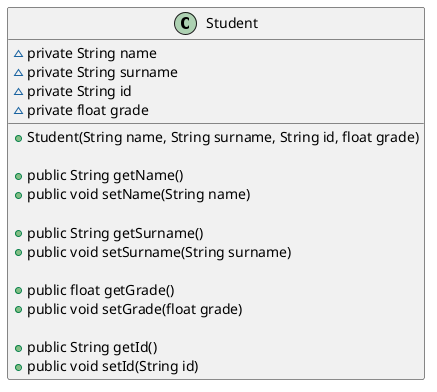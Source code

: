 @startuml
class Student{

  ~private String name
  ~private String surname
  ~private String id
  ~private float grade

  +Student(String name, String surname, String id, float grade)

  +public String getName()
  +public void setName(String name)

  +public String getSurname()
  +public void setSurname(String surname)

  +public float getGrade()
  +public void setGrade(float grade)

  +public String getId()
  +public void setId(String id)
}
@enduml